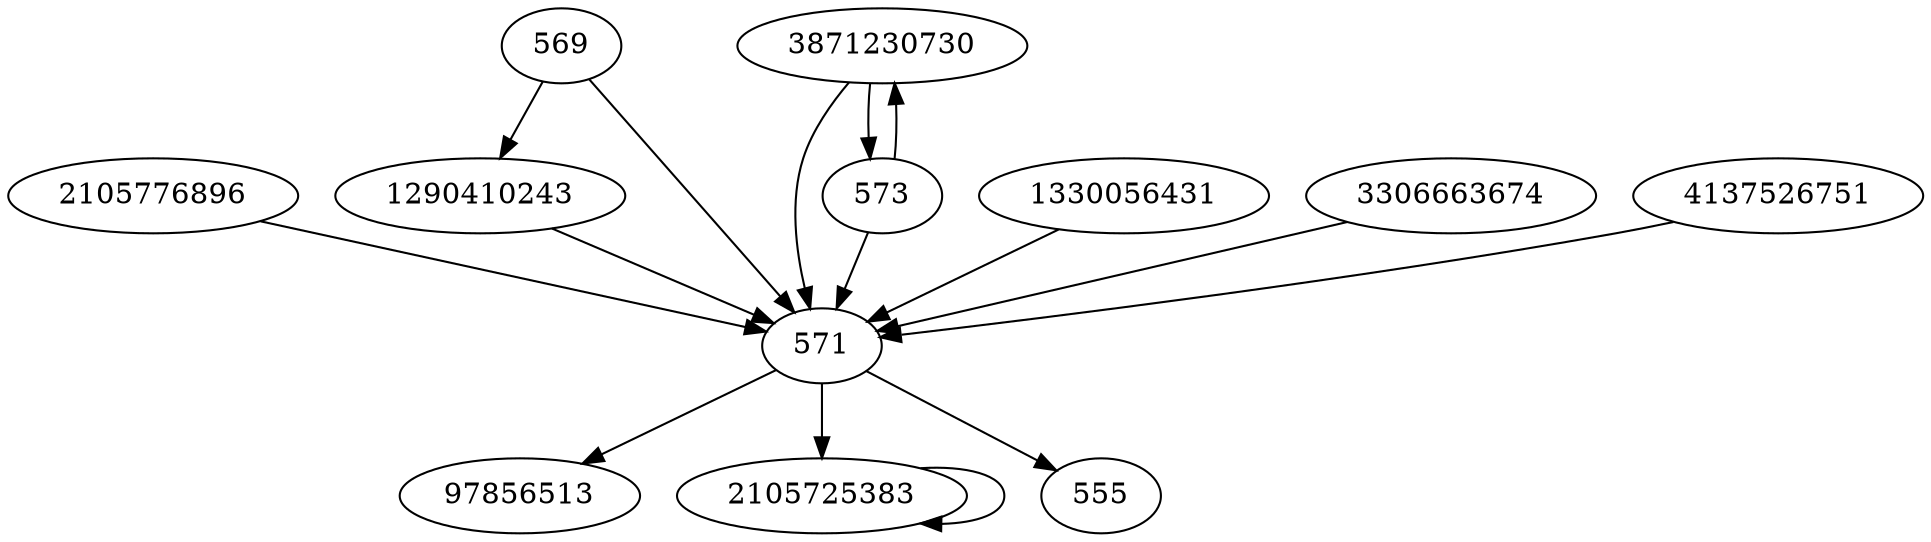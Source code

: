 digraph  {
2105776896;
97856513;
1290410243;
2105725383;
3871230730;
555;
1330056431;
569;
3306663674;
571;
573;
4137526751;
2105776896 -> 571;
1290410243 -> 571;
2105725383 -> 2105725383;
3871230730 -> 571;
3871230730 -> 573;
1330056431 -> 571;
569 -> 1290410243;
569 -> 571;
3306663674 -> 571;
571 -> 2105725383;
571 -> 97856513;
571 -> 555;
573 -> 3871230730;
573 -> 571;
4137526751 -> 571;
}
